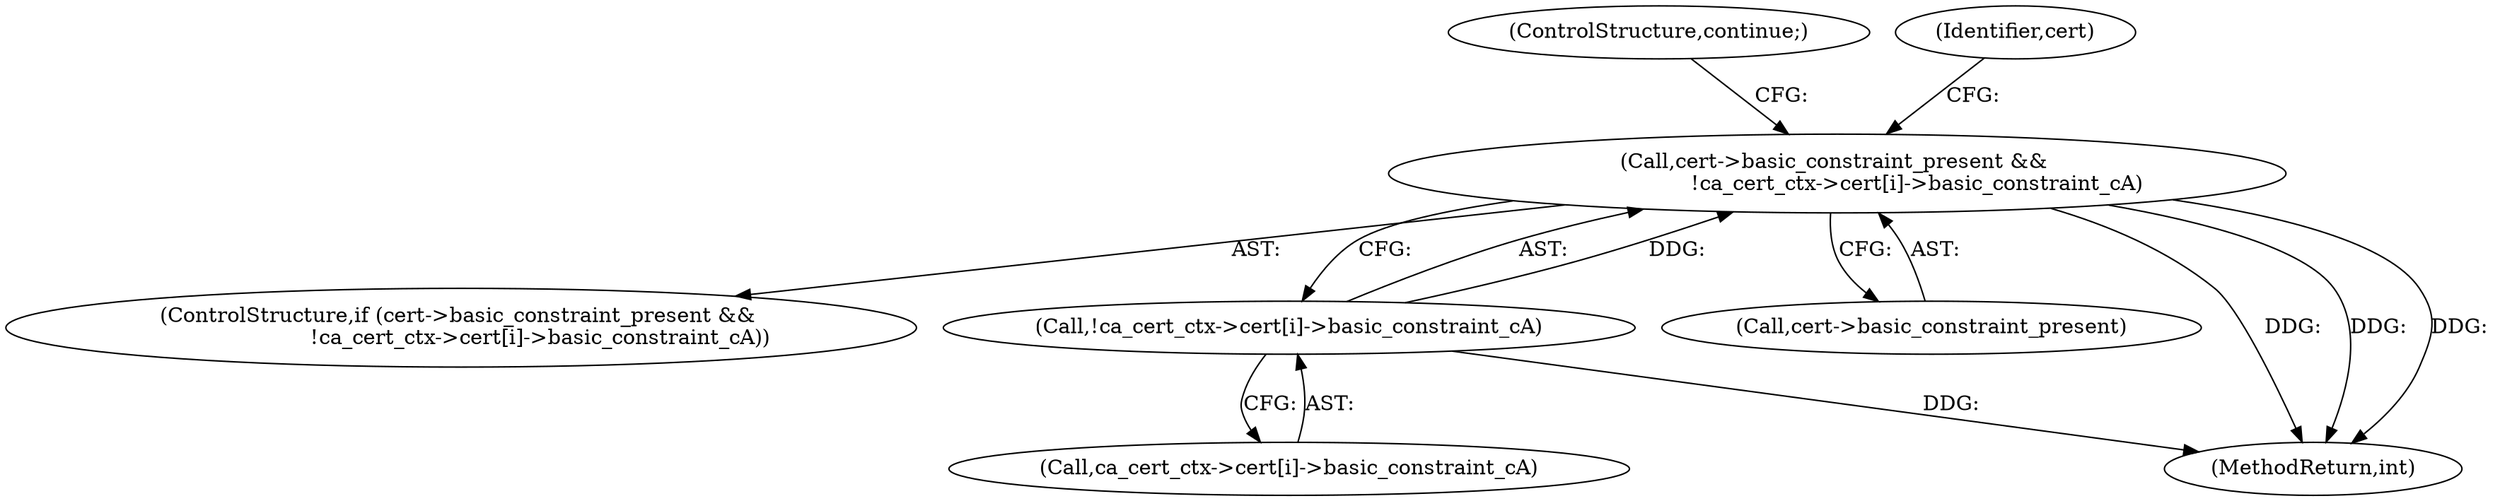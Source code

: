 digraph "0_axtls-8266_5efe2947ab45e81d84b5f707c51d1c64be52f36c_1@pointer" {
"1000302" [label="(Call,cert->basic_constraint_present && \n                        !ca_cert_ctx->cert[i]->basic_constraint_cA)"];
"1000306" [label="(Call,!ca_cert_ctx->cert[i]->basic_constraint_cA)"];
"1000307" [label="(Call,ca_cert_ctx->cert[i]->basic_constraint_cA)"];
"1000301" [label="(ControlStructure,if (cert->basic_constraint_present && \n                        !ca_cert_ctx->cert[i]->basic_constraint_cA))"];
"1000302" [label="(Call,cert->basic_constraint_present && \n                        !ca_cert_ctx->cert[i]->basic_constraint_cA)"];
"1000314" [label="(ControlStructure,continue;)"];
"1000303" [label="(Call,cert->basic_constraint_present)"];
"1000306" [label="(Call,!ca_cert_ctx->cert[i]->basic_constraint_cA)"];
"1000496" [label="(MethodReturn,int)"];
"1000319" [label="(Identifier,cert)"];
"1000302" -> "1000301"  [label="AST: "];
"1000302" -> "1000303"  [label="CFG: "];
"1000302" -> "1000306"  [label="CFG: "];
"1000303" -> "1000302"  [label="AST: "];
"1000306" -> "1000302"  [label="AST: "];
"1000314" -> "1000302"  [label="CFG: "];
"1000319" -> "1000302"  [label="CFG: "];
"1000302" -> "1000496"  [label="DDG: "];
"1000302" -> "1000496"  [label="DDG: "];
"1000302" -> "1000496"  [label="DDG: "];
"1000306" -> "1000302"  [label="DDG: "];
"1000306" -> "1000307"  [label="CFG: "];
"1000307" -> "1000306"  [label="AST: "];
"1000306" -> "1000496"  [label="DDG: "];
}
